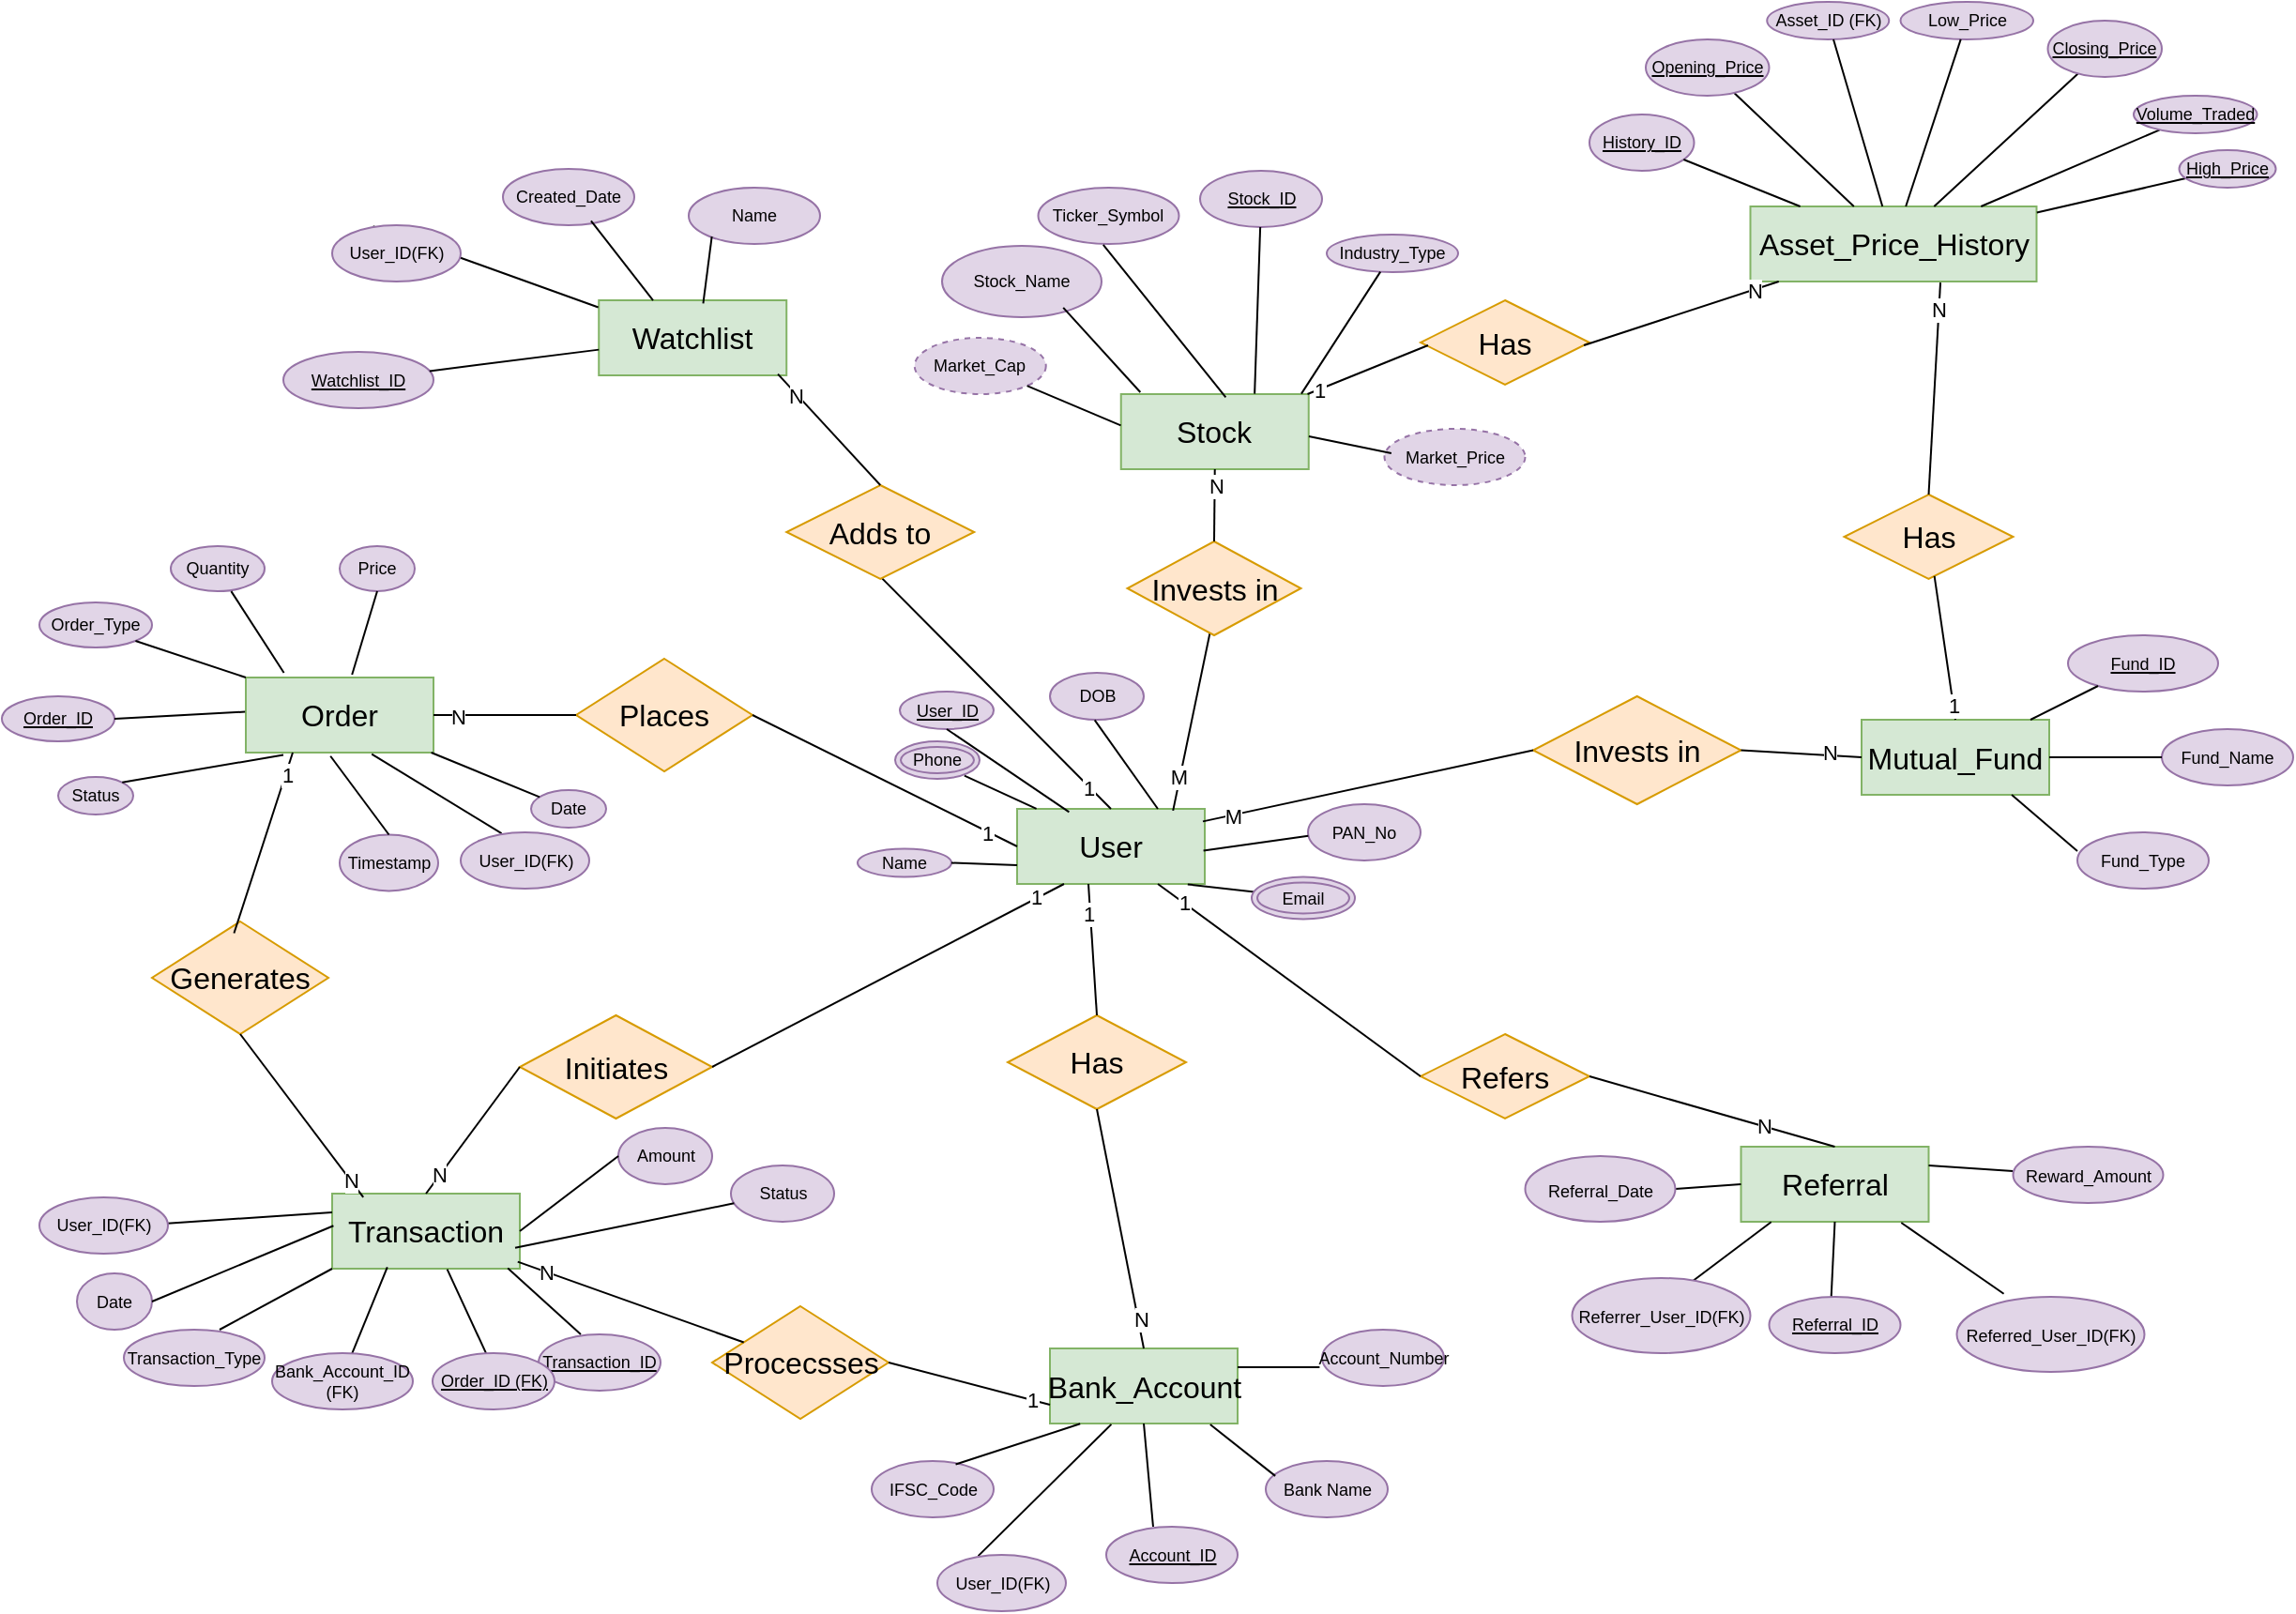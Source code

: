 <mxfile version="26.0.15">
  <diagram id="R2lEEEUBdFMjLlhIrx00" name="Page-1">
    <mxGraphModel dx="2208" dy="1693" grid="1" gridSize="10" guides="1" tooltips="1" connect="1" arrows="1" fold="1" page="1" pageScale="1" pageWidth="850" pageHeight="1100" math="0" shadow="0" extFonts="Permanent Marker^https://fonts.googleapis.com/css?family=Permanent+Marker">
      <root>
        <mxCell id="0" />
        <mxCell id="1" parent="0" />
        <mxCell id="6PVaLynB9NJsPlna2Lie-1" value="User" style="whiteSpace=wrap;html=1;align=center;fontSize=16;fillColor=#d5e8d4;strokeColor=#82b366;" parent="1" vertex="1">
          <mxGeometry x="375" y="250" width="100" height="40" as="geometry" />
        </mxCell>
        <mxCell id="6PVaLynB9NJsPlna2Lie-2" value="Order" style="whiteSpace=wrap;html=1;align=center;fontSize=16;fillColor=#d5e8d4;strokeColor=#82b366;" parent="1" vertex="1">
          <mxGeometry x="-36" y="180" width="100" height="40" as="geometry" />
        </mxCell>
        <mxCell id="6PVaLynB9NJsPlna2Lie-3" value="Transaction" style="whiteSpace=wrap;html=1;align=center;fontSize=16;fillColor=#d5e8d4;strokeColor=#82b366;" parent="1" vertex="1">
          <mxGeometry x="10" y="455" width="100" height="40" as="geometry" />
        </mxCell>
        <mxCell id="6PVaLynB9NJsPlna2Lie-4" value="Bank_Account" style="whiteSpace=wrap;html=1;align=center;fontSize=16;fillColor=#d5e8d4;strokeColor=#82b366;" parent="1" vertex="1">
          <mxGeometry x="392.5" y="537.5" width="100" height="40" as="geometry" />
        </mxCell>
        <mxCell id="6PVaLynB9NJsPlna2Lie-7" value="Initiates" style="shape=rhombus;perimeter=rhombusPerimeter;whiteSpace=wrap;html=1;align=center;fontSize=16;fillColor=#ffe6cc;strokeColor=#d79b00;" parent="1" vertex="1">
          <mxGeometry x="110" y="360" width="102.5" height="55" as="geometry" />
        </mxCell>
        <mxCell id="6PVaLynB9NJsPlna2Lie-8" value="Has" style="shape=rhombus;perimeter=rhombusPerimeter;whiteSpace=wrap;html=1;align=center;fontSize=16;fillColor=#ffe6cc;strokeColor=#d79b00;" parent="1" vertex="1">
          <mxGeometry x="370" y="360" width="95" height="50" as="geometry" />
        </mxCell>
        <mxCell id="6PVaLynB9NJsPlna2Lie-11" value="Places" style="shape=rhombus;perimeter=rhombusPerimeter;whiteSpace=wrap;html=1;align=center;fontSize=16;fillColor=#ffe6cc;strokeColor=#d79b00;" parent="1" vertex="1">
          <mxGeometry x="140" y="170" width="94" height="60" as="geometry" />
        </mxCell>
        <mxCell id="6PVaLynB9NJsPlna2Lie-12" value="" style="endArrow=none;html=1;rounded=0;exitX=0.466;exitY=0.906;exitDx=0;exitDy=0;entryX=0.5;entryY=0;entryDx=0;entryDy=0;labelPosition=center;verticalLabelPosition=top;align=center;verticalAlign=bottom;fontSize=9;exitPerimeter=0;" parent="1" source="WbRI7jJ5jGaMGW7BvlrF-54" target="6PVaLynB9NJsPlna2Lie-1" edge="1">
          <mxGeometry relative="1" as="geometry">
            <mxPoint x="366.25" y="140" as="sourcePoint" />
            <mxPoint x="480" y="240" as="targetPoint" />
          </mxGeometry>
        </mxCell>
        <mxCell id="WbRI7jJ5jGaMGW7BvlrF-70" value="1" style="edgeLabel;html=1;align=center;verticalAlign=middle;resizable=0;points=[];" parent="6PVaLynB9NJsPlna2Lie-12" vertex="1" connectable="0">
          <mxGeometry x="0.816" y="-1" relative="1" as="geometry">
            <mxPoint as="offset" />
          </mxGeometry>
        </mxCell>
        <mxCell id="6PVaLynB9NJsPlna2Lie-24" value="" style="endArrow=none;html=1;rounded=0;labelPosition=center;verticalLabelPosition=top;align=center;verticalAlign=bottom;exitX=1;exitY=0.5;exitDx=0;exitDy=0;entryX=0;entryY=0.5;entryDx=0;entryDy=0;fontSize=9;" parent="1" source="6PVaLynB9NJsPlna2Lie-11" target="6PVaLynB9NJsPlna2Lie-1" edge="1">
          <mxGeometry relative="1" as="geometry">
            <mxPoint x="330" y="250" as="sourcePoint" />
            <mxPoint x="370" y="270" as="targetPoint" />
          </mxGeometry>
        </mxCell>
        <mxCell id="WbRI7jJ5jGaMGW7BvlrF-85" value="1" style="edgeLabel;html=1;align=center;verticalAlign=middle;resizable=0;points=[];" parent="6PVaLynB9NJsPlna2Lie-24" vertex="1" connectable="0">
          <mxGeometry x="0.778" y="-1" relative="1" as="geometry">
            <mxPoint as="offset" />
          </mxGeometry>
        </mxCell>
        <mxCell id="6PVaLynB9NJsPlna2Lie-25" value="" style="endArrow=none;html=1;rounded=0;exitX=1;exitY=0.5;exitDx=0;exitDy=0;entryX=0;entryY=0.5;entryDx=0;entryDy=0;labelPosition=center;verticalLabelPosition=top;align=center;verticalAlign=bottom;fontSize=9;" parent="1" source="6PVaLynB9NJsPlna2Lie-2" target="6PVaLynB9NJsPlna2Lie-11" edge="1">
          <mxGeometry relative="1" as="geometry">
            <mxPoint x="104" y="90" as="sourcePoint" />
            <mxPoint x="104" y="170" as="targetPoint" />
          </mxGeometry>
        </mxCell>
        <mxCell id="WbRI7jJ5jGaMGW7BvlrF-84" value="N" style="edgeLabel;html=1;align=center;verticalAlign=middle;resizable=0;points=[];" parent="6PVaLynB9NJsPlna2Lie-25" vertex="1" connectable="0">
          <mxGeometry x="-0.653" y="-1" relative="1" as="geometry">
            <mxPoint as="offset" />
          </mxGeometry>
        </mxCell>
        <mxCell id="6PVaLynB9NJsPlna2Lie-26" value="" style="endArrow=none;html=1;rounded=0;entryX=1;entryY=0.5;entryDx=0;entryDy=0;labelPosition=center;verticalLabelPosition=top;align=center;verticalAlign=bottom;exitX=0.25;exitY=1;exitDx=0;exitDy=0;fontSize=16;" parent="1" source="6PVaLynB9NJsPlna2Lie-1" target="6PVaLynB9NJsPlna2Lie-7" edge="1">
          <mxGeometry relative="1" as="geometry">
            <mxPoint x="400" y="320" as="sourcePoint" />
            <mxPoint x="400" y="370" as="targetPoint" />
          </mxGeometry>
        </mxCell>
        <mxCell id="WbRI7jJ5jGaMGW7BvlrF-86" value="1" style="edgeLabel;html=1;align=center;verticalAlign=middle;resizable=0;points=[];" parent="6PVaLynB9NJsPlna2Lie-26" vertex="1" connectable="0">
          <mxGeometry x="-0.838" y="-1" relative="1" as="geometry">
            <mxPoint as="offset" />
          </mxGeometry>
        </mxCell>
        <mxCell id="6PVaLynB9NJsPlna2Lie-28" value="" style="endArrow=none;html=1;rounded=0;entryX=0.5;entryY=0;entryDx=0;entryDy=0;labelPosition=center;verticalLabelPosition=top;align=center;verticalAlign=bottom;fontSize=16;" parent="1" target="6PVaLynB9NJsPlna2Lie-8" edge="1">
          <mxGeometry relative="1" as="geometry">
            <mxPoint x="413" y="290" as="sourcePoint" />
            <mxPoint x="450" y="390" as="targetPoint" />
          </mxGeometry>
        </mxCell>
        <mxCell id="WbRI7jJ5jGaMGW7BvlrF-87" value="1" style="edgeLabel;html=1;align=center;verticalAlign=middle;resizable=0;points=[];" parent="6PVaLynB9NJsPlna2Lie-28" vertex="1" connectable="0">
          <mxGeometry x="-0.562" y="-1" relative="1" as="geometry">
            <mxPoint as="offset" />
          </mxGeometry>
        </mxCell>
        <mxCell id="6PVaLynB9NJsPlna2Lie-29" value="" style="endArrow=none;html=1;rounded=0;exitX=0.831;exitY=0.023;exitDx=0;exitDy=0;labelPosition=center;verticalLabelPosition=top;align=center;verticalAlign=bottom;fontSize=9;exitPerimeter=0;entryX=0.482;entryY=0.918;entryDx=0;entryDy=0;entryPerimeter=0;" parent="1" source="6PVaLynB9NJsPlna2Lie-1" target="WbRI7jJ5jGaMGW7BvlrF-38" edge="1">
          <mxGeometry relative="1" as="geometry">
            <mxPoint x="510" y="220" as="sourcePoint" />
            <mxPoint x="590" y="200" as="targetPoint" />
          </mxGeometry>
        </mxCell>
        <mxCell id="WbRI7jJ5jGaMGW7BvlrF-90" value="M" style="edgeLabel;html=1;align=center;verticalAlign=middle;resizable=0;points=[];" parent="6PVaLynB9NJsPlna2Lie-29" vertex="1" connectable="0">
          <mxGeometry x="-0.642" y="1" relative="1" as="geometry">
            <mxPoint as="offset" />
          </mxGeometry>
        </mxCell>
        <mxCell id="6PVaLynB9NJsPlna2Lie-30" value="" style="endArrow=none;html=1;rounded=0;exitX=0;exitY=0.5;exitDx=0;exitDy=0;entryX=0.5;entryY=0;entryDx=0;entryDy=0;labelPosition=center;verticalLabelPosition=top;align=center;verticalAlign=bottom;fontSize=9;" parent="1" source="6PVaLynB9NJsPlna2Lie-7" target="6PVaLynB9NJsPlna2Lie-3" edge="1">
          <mxGeometry relative="1" as="geometry">
            <mxPoint x="99.49" y="402" as="sourcePoint" />
            <mxPoint x="99.49" y="482" as="targetPoint" />
          </mxGeometry>
        </mxCell>
        <mxCell id="WbRI7jJ5jGaMGW7BvlrF-82" value="N" style="edgeLabel;html=1;align=center;verticalAlign=middle;resizable=0;points=[];" parent="6PVaLynB9NJsPlna2Lie-30" vertex="1" connectable="0">
          <mxGeometry x="0.7" y="-1" relative="1" as="geometry">
            <mxPoint as="offset" />
          </mxGeometry>
        </mxCell>
        <mxCell id="6PVaLynB9NJsPlna2Lie-31" value="" style="endArrow=none;html=1;rounded=0;exitX=0.5;exitY=1;exitDx=0;exitDy=0;entryX=0.5;entryY=0;entryDx=0;entryDy=0;labelPosition=center;verticalLabelPosition=top;align=center;verticalAlign=bottom;fontSize=9;" parent="1" source="6PVaLynB9NJsPlna2Lie-8" target="6PVaLynB9NJsPlna2Lie-4" edge="1">
          <mxGeometry relative="1" as="geometry">
            <mxPoint x="355" y="400" as="sourcePoint" />
            <mxPoint x="355" y="480" as="targetPoint" />
          </mxGeometry>
        </mxCell>
        <mxCell id="WbRI7jJ5jGaMGW7BvlrF-97" value="N" style="edgeLabel;html=1;align=center;verticalAlign=middle;resizable=0;points=[];" parent="6PVaLynB9NJsPlna2Lie-31" vertex="1" connectable="0">
          <mxGeometry x="0.751" y="1" relative="1" as="geometry">
            <mxPoint as="offset" />
          </mxGeometry>
        </mxCell>
        <mxCell id="6PVaLynB9NJsPlna2Lie-45" value="User_ID" style="ellipse;whiteSpace=wrap;html=1;align=center;fontStyle=4;fontSize=9;fillColor=#e1d5e7;strokeColor=#9673a6;" parent="1" vertex="1">
          <mxGeometry x="312.5" y="187.5" width="50" height="20" as="geometry" />
        </mxCell>
        <mxCell id="6PVaLynB9NJsPlna2Lie-46" value="DOB" style="ellipse;whiteSpace=wrap;html=1;align=center;fontSize=9;fillColor=#e1d5e7;strokeColor=#9673a6;" parent="1" vertex="1">
          <mxGeometry x="392.5" y="177.5" width="50" height="25" as="geometry" />
        </mxCell>
        <mxCell id="6PVaLynB9NJsPlna2Lie-47" value="Name" style="ellipse;whiteSpace=wrap;html=1;align=center;fontSize=9;fillColor=#e1d5e7;strokeColor=#9673a6;" parent="1" vertex="1">
          <mxGeometry x="290" y="271.25" width="50" height="15" as="geometry" />
        </mxCell>
        <mxCell id="6PVaLynB9NJsPlna2Lie-49" value="PAN_No" style="ellipse;whiteSpace=wrap;html=1;align=center;fontSize=9;fillColor=#e1d5e7;strokeColor=#9673a6;" parent="1" vertex="1">
          <mxGeometry x="530" y="247.5" width="60" height="30" as="geometry" />
        </mxCell>
        <mxCell id="6PVaLynB9NJsPlna2Lie-50" value="Phone" style="ellipse;shape=doubleEllipse;margin=3;whiteSpace=wrap;html=1;align=center;fontSize=9;fillColor=#e1d5e7;strokeColor=#9673a6;" parent="1" vertex="1">
          <mxGeometry x="310" y="214" width="45" height="20" as="geometry" />
        </mxCell>
        <mxCell id="6PVaLynB9NJsPlna2Lie-57" value="Order_ID" style="ellipse;whiteSpace=wrap;html=1;align=center;fontStyle=4;fontSize=9;fillColor=#e1d5e7;strokeColor=#9673a6;" parent="1" vertex="1">
          <mxGeometry x="-166" y="190" width="60" height="24" as="geometry" />
        </mxCell>
        <mxCell id="6PVaLynB9NJsPlna2Lie-58" value="Price" style="ellipse;whiteSpace=wrap;html=1;align=center;fontSize=9;fillColor=#e1d5e7;strokeColor=#9673a6;" parent="1" vertex="1">
          <mxGeometry x="14" y="110" width="40" height="24" as="geometry" />
        </mxCell>
        <mxCell id="6PVaLynB9NJsPlna2Lie-59" value="Timestamp" style="ellipse;whiteSpace=wrap;html=1;align=center;fontSize=9;fillColor=#e1d5e7;strokeColor=#9673a6;" parent="1" vertex="1">
          <mxGeometry x="14" y="263.75" width="52.5" height="30" as="geometry" />
        </mxCell>
        <mxCell id="6PVaLynB9NJsPlna2Lie-60" value="Quantity" style="ellipse;whiteSpace=wrap;html=1;align=center;fontSize=9;fillColor=#e1d5e7;strokeColor=#9673a6;" parent="1" vertex="1">
          <mxGeometry x="-76" y="110" width="50" height="24" as="geometry" />
        </mxCell>
        <mxCell id="6PVaLynB9NJsPlna2Lie-61" value="Order_Type" style="ellipse;whiteSpace=wrap;html=1;align=center;fontSize=9;fillColor=#e1d5e7;strokeColor=#9673a6;" parent="1" vertex="1">
          <mxGeometry x="-146" y="140" width="60" height="24" as="geometry" />
        </mxCell>
        <mxCell id="6PVaLynB9NJsPlna2Lie-62" value="Status" style="ellipse;whiteSpace=wrap;html=1;align=center;fontSize=9;fillColor=#e1d5e7;strokeColor=#9673a6;" parent="1" vertex="1">
          <mxGeometry x="-136" y="233" width="40" height="20" as="geometry" />
        </mxCell>
        <mxCell id="6PVaLynB9NJsPlna2Lie-63" value="Transaction_ID" style="ellipse;whiteSpace=wrap;html=1;align=center;fontStyle=4;fontSize=9;fillColor=#e1d5e7;strokeColor=#9673a6;" parent="1" vertex="1">
          <mxGeometry x="120" y="530" width="65" height="30" as="geometry" />
        </mxCell>
        <mxCell id="6PVaLynB9NJsPlna2Lie-64" value="Transaction_Type" style="ellipse;whiteSpace=wrap;html=1;align=center;fontSize=9;fillColor=#e1d5e7;strokeColor=#9673a6;" parent="1" vertex="1">
          <mxGeometry x="-101" y="527.5" width="75" height="30" as="geometry" />
        </mxCell>
        <mxCell id="6PVaLynB9NJsPlna2Lie-65" value="Status" style="ellipse;whiteSpace=wrap;html=1;align=center;fontSize=9;fillColor=#e1d5e7;strokeColor=#9673a6;" parent="1" vertex="1">
          <mxGeometry x="222.5" y="440" width="55" height="30" as="geometry" />
        </mxCell>
        <mxCell id="6PVaLynB9NJsPlna2Lie-66" value="Date" style="ellipse;whiteSpace=wrap;html=1;align=center;fontSize=9;fillColor=#e1d5e7;strokeColor=#9673a6;" parent="1" vertex="1">
          <mxGeometry x="-126" y="497.5" width="40" height="30" as="geometry" />
        </mxCell>
        <mxCell id="6PVaLynB9NJsPlna2Lie-67" value="Amount" style="ellipse;whiteSpace=wrap;html=1;align=center;fontSize=9;fillColor=#e1d5e7;strokeColor=#9673a6;" parent="1" vertex="1">
          <mxGeometry x="162.5" y="420" width="50" height="30" as="geometry" />
        </mxCell>
        <mxCell id="6PVaLynB9NJsPlna2Lie-73" value="Account_ID" style="ellipse;whiteSpace=wrap;html=1;align=center;fontStyle=4;fontSize=9;fillColor=#e1d5e7;strokeColor=#9673a6;" parent="1" vertex="1">
          <mxGeometry x="422.5" y="632.5" width="70" height="30" as="geometry" />
        </mxCell>
        <mxCell id="6PVaLynB9NJsPlna2Lie-74" value="Account_Number" style="ellipse;whiteSpace=wrap;html=1;align=center;fontSize=9;fillColor=#e1d5e7;strokeColor=#9673a6;" parent="1" vertex="1">
          <mxGeometry x="537.5" y="527.5" width="65" height="30" as="geometry" />
        </mxCell>
        <mxCell id="6PVaLynB9NJsPlna2Lie-75" value="Bank Name" style="ellipse;whiteSpace=wrap;html=1;align=center;fontSize=9;fillColor=#e1d5e7;strokeColor=#9673a6;" parent="1" vertex="1">
          <mxGeometry x="507.5" y="597.5" width="65" height="30" as="geometry" />
        </mxCell>
        <mxCell id="6PVaLynB9NJsPlna2Lie-76" value="IFSC_Code" style="ellipse;whiteSpace=wrap;html=1;align=center;fontSize=9;fillColor=#e1d5e7;strokeColor=#9673a6;" parent="1" vertex="1">
          <mxGeometry x="297.5" y="597.5" width="65" height="30" as="geometry" />
        </mxCell>
        <mxCell id="6PVaLynB9NJsPlna2Lie-95" value="" style="endArrow=none;html=1;rounded=0;exitX=0.821;exitY=0.916;exitDx=0;exitDy=0;exitPerimeter=0;entryX=0.103;entryY=-0.002;entryDx=0;entryDy=0;entryPerimeter=0;" parent="1" source="6PVaLynB9NJsPlna2Lie-50" target="6PVaLynB9NJsPlna2Lie-1" edge="1">
          <mxGeometry relative="1" as="geometry">
            <mxPoint x="340" y="280" as="sourcePoint" />
            <mxPoint x="500" y="280" as="targetPoint" />
          </mxGeometry>
        </mxCell>
        <mxCell id="6PVaLynB9NJsPlna2Lie-96" value="" style="endArrow=none;html=1;rounded=0;exitX=0.5;exitY=1;exitDx=0;exitDy=0;entryX=0.277;entryY=0.042;entryDx=0;entryDy=0;entryPerimeter=0;" parent="1" source="6PVaLynB9NJsPlna2Lie-45" target="6PVaLynB9NJsPlna2Lie-1" edge="1">
          <mxGeometry relative="1" as="geometry">
            <mxPoint x="362" y="243" as="sourcePoint" />
            <mxPoint x="395" y="260" as="targetPoint" />
          </mxGeometry>
        </mxCell>
        <mxCell id="6PVaLynB9NJsPlna2Lie-97" value="" style="endArrow=none;html=1;rounded=0;exitX=0.75;exitY=0;exitDx=0;exitDy=0;entryX=0.477;entryY=1.007;entryDx=0;entryDy=0;entryPerimeter=0;" parent="1" source="6PVaLynB9NJsPlna2Lie-1" target="6PVaLynB9NJsPlna2Lie-46" edge="1">
          <mxGeometry relative="1" as="geometry">
            <mxPoint x="372" y="253" as="sourcePoint" />
            <mxPoint x="405" y="270" as="targetPoint" />
          </mxGeometry>
        </mxCell>
        <mxCell id="6PVaLynB9NJsPlna2Lie-98" value="" style="endArrow=none;html=1;rounded=0;exitX=0.993;exitY=0.556;exitDx=0;exitDy=0;entryX=0.003;entryY=0.563;entryDx=0;entryDy=0;entryPerimeter=0;exitPerimeter=0;" parent="1" source="6PVaLynB9NJsPlna2Lie-1" target="6PVaLynB9NJsPlna2Lie-49" edge="1">
          <mxGeometry relative="1" as="geometry">
            <mxPoint x="382" y="263" as="sourcePoint" />
            <mxPoint x="415" y="280" as="targetPoint" />
          </mxGeometry>
        </mxCell>
        <mxCell id="6PVaLynB9NJsPlna2Lie-99" value="" style="endArrow=none;html=1;rounded=0;exitX=0.909;exitY=1.005;exitDx=0;exitDy=0;exitPerimeter=0;entryX=0.047;entryY=0.363;entryDx=0;entryDy=0;entryPerimeter=0;" parent="1" source="6PVaLynB9NJsPlna2Lie-1" target="YdRKFDMVJZg2aq0_IxNi-30" edge="1">
          <mxGeometry relative="1" as="geometry">
            <mxPoint x="392" y="273" as="sourcePoint" />
            <mxPoint x="521.95" y="297.92" as="targetPoint" />
          </mxGeometry>
        </mxCell>
        <mxCell id="6PVaLynB9NJsPlna2Lie-100" value="" style="endArrow=none;html=1;rounded=0;exitX=1;exitY=0.5;exitDx=0;exitDy=0;entryX=0;entryY=0.75;entryDx=0;entryDy=0;" parent="1" source="6PVaLynB9NJsPlna2Lie-47" target="6PVaLynB9NJsPlna2Lie-1" edge="1">
          <mxGeometry relative="1" as="geometry">
            <mxPoint x="402" y="283" as="sourcePoint" />
            <mxPoint x="380" y="290" as="targetPoint" />
          </mxGeometry>
        </mxCell>
        <mxCell id="6PVaLynB9NJsPlna2Lie-101" value="" style="endArrow=none;html=1;rounded=0;exitX=1;exitY=0.5;exitDx=0;exitDy=0;entryX=-0.004;entryY=0.457;entryDx=0;entryDy=0;entryPerimeter=0;fillColor=#e1d5e7;strokeColor=#000000;" parent="1" source="6PVaLynB9NJsPlna2Lie-57" target="6PVaLynB9NJsPlna2Lie-2" edge="1">
          <mxGeometry relative="1" as="geometry">
            <mxPoint x="-206" y="180" as="sourcePoint" />
            <mxPoint x="-46" y="180" as="targetPoint" />
          </mxGeometry>
        </mxCell>
        <mxCell id="6PVaLynB9NJsPlna2Lie-102" value="" style="endArrow=none;html=1;rounded=0;exitX=0.644;exitY=1.002;exitDx=0;exitDy=0;entryX=0.203;entryY=-0.063;entryDx=0;entryDy=0;entryPerimeter=0;exitPerimeter=0;fillColor=#e1d5e7;strokeColor=#000000;" parent="1" source="6PVaLynB9NJsPlna2Lie-60" target="6PVaLynB9NJsPlna2Lie-2" edge="1">
          <mxGeometry relative="1" as="geometry">
            <mxPoint x="-46" y="164" as="sourcePoint" />
            <mxPoint x="24" y="163" as="targetPoint" />
          </mxGeometry>
        </mxCell>
        <mxCell id="6PVaLynB9NJsPlna2Lie-103" value="" style="endArrow=none;html=1;rounded=0;exitX=0.5;exitY=1;exitDx=0;exitDy=0;entryX=0.566;entryY=-0.038;entryDx=0;entryDy=0;entryPerimeter=0;fillColor=#e1d5e7;strokeColor=#000000;" parent="1" source="6PVaLynB9NJsPlna2Lie-58" target="6PVaLynB9NJsPlna2Lie-2" edge="1">
          <mxGeometry relative="1" as="geometry">
            <mxPoint x="19" y="155.5" as="sourcePoint" />
            <mxPoint x="89" y="154.5" as="targetPoint" />
          </mxGeometry>
        </mxCell>
        <mxCell id="6PVaLynB9NJsPlna2Lie-104" value="" style="endArrow=none;html=1;rounded=0;exitX=1;exitY=1;exitDx=0;exitDy=0;entryX=0;entryY=0;entryDx=0;entryDy=0;fillColor=#e1d5e7;strokeColor=#000000;" parent="1" source="6PVaLynB9NJsPlna2Lie-61" target="6PVaLynB9NJsPlna2Lie-2" edge="1">
          <mxGeometry relative="1" as="geometry">
            <mxPoint x="-76" y="229" as="sourcePoint" />
            <mxPoint x="-6" y="228" as="targetPoint" />
          </mxGeometry>
        </mxCell>
        <mxCell id="6PVaLynB9NJsPlna2Lie-105" value="" style="endArrow=none;html=1;rounded=0;exitX=1;exitY=0;exitDx=0;exitDy=0;entryX=0.2;entryY=1.031;entryDx=0;entryDy=0;entryPerimeter=0;fillColor=#e1d5e7;strokeColor=#000000;" parent="1" source="6PVaLynB9NJsPlna2Lie-62" target="6PVaLynB9NJsPlna2Lie-2" edge="1">
          <mxGeometry relative="1" as="geometry">
            <mxPoint x="-66" y="239" as="sourcePoint" />
            <mxPoint x="4" y="238" as="targetPoint" />
          </mxGeometry>
        </mxCell>
        <mxCell id="6PVaLynB9NJsPlna2Lie-106" value="" style="endArrow=none;html=1;rounded=0;exitX=0.5;exitY=0;exitDx=0;exitDy=0;entryX=0.451;entryY=1.047;entryDx=0;entryDy=0;entryPerimeter=0;fillColor=#e1d5e7;strokeColor=#000000;" parent="1" source="6PVaLynB9NJsPlna2Lie-59" target="6PVaLynB9NJsPlna2Lie-2" edge="1">
          <mxGeometry relative="1" as="geometry">
            <mxPoint x="-56" y="249" as="sourcePoint" />
            <mxPoint x="14" y="250" as="targetPoint" />
          </mxGeometry>
        </mxCell>
        <mxCell id="6PVaLynB9NJsPlna2Lie-107" value="" style="endArrow=none;html=1;rounded=0;exitX=0.689;exitY=0.059;exitDx=0;exitDy=0;exitPerimeter=0;entryX=0.161;entryY=1.004;entryDx=0;entryDy=0;entryPerimeter=0;fillColor=#e1d5e7;strokeColor=#000000;" parent="1" source="6PVaLynB9NJsPlna2Lie-76" target="6PVaLynB9NJsPlna2Lie-4" edge="1">
          <mxGeometry relative="1" as="geometry">
            <mxPoint x="322.5" y="577.5" as="sourcePoint" />
            <mxPoint x="482.5" y="577.5" as="targetPoint" />
          </mxGeometry>
        </mxCell>
        <mxCell id="6PVaLynB9NJsPlna2Lie-109" value="" style="endArrow=none;html=1;rounded=0;exitX=0.357;exitY=0;exitDx=0;exitDy=0;exitPerimeter=0;entryX=0.5;entryY=1;entryDx=0;entryDy=0;fillColor=#e1d5e7;strokeColor=#000000;" parent="1" source="6PVaLynB9NJsPlna2Lie-73" target="6PVaLynB9NJsPlna2Lie-4" edge="1">
          <mxGeometry relative="1" as="geometry">
            <mxPoint x="384.5" y="629.5" as="sourcePoint" />
            <mxPoint x="428.5" y="597.5" as="targetPoint" />
          </mxGeometry>
        </mxCell>
        <mxCell id="6PVaLynB9NJsPlna2Lie-110" value="" style="endArrow=none;html=1;rounded=0;exitX=0.854;exitY=1.013;exitDx=0;exitDy=0;exitPerimeter=0;entryX=0.078;entryY=0.265;entryDx=0;entryDy=0;entryPerimeter=0;fillColor=#e1d5e7;strokeColor=#000000;" parent="1" source="6PVaLynB9NJsPlna2Lie-4" target="6PVaLynB9NJsPlna2Lie-75" edge="1">
          <mxGeometry relative="1" as="geometry">
            <mxPoint x="463.5" y="639.5" as="sourcePoint" />
            <mxPoint x="507.5" y="607.5" as="targetPoint" />
          </mxGeometry>
        </mxCell>
        <mxCell id="6PVaLynB9NJsPlna2Lie-111" value="" style="endArrow=none;html=1;rounded=0;exitX=1;exitY=0.25;exitDx=0;exitDy=0;entryX=-0.02;entryY=0.668;entryDx=0;entryDy=0;entryPerimeter=0;fillColor=#e1d5e7;strokeColor=#000000;" parent="1" source="6PVaLynB9NJsPlna2Lie-4" target="6PVaLynB9NJsPlna2Lie-74" edge="1">
          <mxGeometry relative="1" as="geometry">
            <mxPoint x="404.5" y="649.5" as="sourcePoint" />
            <mxPoint x="448.5" y="617.5" as="targetPoint" />
          </mxGeometry>
        </mxCell>
        <mxCell id="6PVaLynB9NJsPlna2Lie-112" value="" style="endArrow=none;html=1;rounded=0;exitX=1;exitY=0.5;exitDx=0;exitDy=0;entryX=0.007;entryY=0.428;entryDx=0;entryDy=0;entryPerimeter=0;fillColor=#e1d5e7;strokeColor=#000000;" parent="1" source="6PVaLynB9NJsPlna2Lie-66" target="6PVaLynB9NJsPlna2Lie-3" edge="1">
          <mxGeometry relative="1" as="geometry">
            <mxPoint x="20" y="505" as="sourcePoint" />
            <mxPoint x="180" y="505" as="targetPoint" />
          </mxGeometry>
        </mxCell>
        <mxCell id="6PVaLynB9NJsPlna2Lie-113" value="" style="endArrow=none;html=1;rounded=0;exitX=0.68;exitY=0;exitDx=0;exitDy=0;entryX=0;entryY=1;entryDx=0;entryDy=0;exitPerimeter=0;fillColor=#e1d5e7;strokeColor=#000000;" parent="1" source="6PVaLynB9NJsPlna2Lie-64" target="6PVaLynB9NJsPlna2Lie-3" edge="1">
          <mxGeometry relative="1" as="geometry">
            <mxPoint x="-20" y="490" as="sourcePoint" />
            <mxPoint x="21" y="482" as="targetPoint" />
          </mxGeometry>
        </mxCell>
        <mxCell id="6PVaLynB9NJsPlna2Lie-114" value="" style="endArrow=none;html=1;rounded=0;exitX=0.936;exitY=0.994;exitDx=0;exitDy=0;entryX=0.346;entryY=0;entryDx=0;entryDy=0;entryPerimeter=0;exitPerimeter=0;fillColor=#e1d5e7;strokeColor=#000000;" parent="1" source="6PVaLynB9NJsPlna2Lie-3" target="6PVaLynB9NJsPlna2Lie-63" edge="1">
          <mxGeometry relative="1" as="geometry">
            <mxPoint x="-10" y="500" as="sourcePoint" />
            <mxPoint x="31" y="492" as="targetPoint" />
          </mxGeometry>
        </mxCell>
        <mxCell id="6PVaLynB9NJsPlna2Lie-115" value="" style="endArrow=none;html=1;rounded=0;exitX=0.975;exitY=0.721;exitDx=0;exitDy=0;fillColor=#e1d5e7;strokeColor=#000000;exitPerimeter=0;" parent="1" source="6PVaLynB9NJsPlna2Lie-3" target="6PVaLynB9NJsPlna2Lie-65" edge="1">
          <mxGeometry relative="1" as="geometry">
            <mxPoint y="510" as="sourcePoint" />
            <mxPoint x="41" y="502" as="targetPoint" />
          </mxGeometry>
        </mxCell>
        <mxCell id="6PVaLynB9NJsPlna2Lie-116" value="" style="endArrow=none;html=1;rounded=0;exitX=1;exitY=0.5;exitDx=0;exitDy=0;entryX=0;entryY=0.5;entryDx=0;entryDy=0;fillColor=#e1d5e7;strokeColor=#000000;" parent="1" source="6PVaLynB9NJsPlna2Lie-3" target="6PVaLynB9NJsPlna2Lie-67" edge="1">
          <mxGeometry relative="1" as="geometry">
            <mxPoint x="10" y="520" as="sourcePoint" />
            <mxPoint x="140.0" y="475" as="targetPoint" />
          </mxGeometry>
        </mxCell>
        <mxCell id="6PVaLynB9NJsPlna2Lie-138" value="Mutual_Fund" style="whiteSpace=wrap;html=1;align=center;fontSize=16;fillColor=#d5e8d4;strokeColor=#82b366;" parent="1" vertex="1">
          <mxGeometry x="825" y="202.5" width="100" height="40" as="geometry" />
        </mxCell>
        <mxCell id="6PVaLynB9NJsPlna2Lie-139" value="Invests in" style="shape=rhombus;perimeter=rhombusPerimeter;whiteSpace=wrap;html=1;align=center;fontSize=16;fillColor=#ffe6cc;strokeColor=#d79b00;" parent="1" vertex="1">
          <mxGeometry x="650" y="190" width="110.75" height="57.5" as="geometry" />
        </mxCell>
        <mxCell id="6PVaLynB9NJsPlna2Lie-140" value="" style="endArrow=none;html=1;rounded=0;entryX=0;entryY=0.5;entryDx=0;entryDy=0;labelPosition=center;verticalLabelPosition=top;align=center;verticalAlign=bottom;exitX=1;exitY=0.5;exitDx=0;exitDy=0;fontSize=9;" parent="1" source="6PVaLynB9NJsPlna2Lie-139" target="6PVaLynB9NJsPlna2Lie-138" edge="1">
          <mxGeometry relative="1" as="geometry">
            <mxPoint x="785" y="242.5" as="sourcePoint" />
            <mxPoint x="785" y="322.5" as="targetPoint" />
          </mxGeometry>
        </mxCell>
        <mxCell id="WbRI7jJ5jGaMGW7BvlrF-95" value="N" style="edgeLabel;html=1;align=center;verticalAlign=middle;resizable=0;points=[];" parent="6PVaLynB9NJsPlna2Lie-140" vertex="1" connectable="0">
          <mxGeometry x="0.457" y="2" relative="1" as="geometry">
            <mxPoint as="offset" />
          </mxGeometry>
        </mxCell>
        <mxCell id="6PVaLynB9NJsPlna2Lie-142" value="Fund_Type" style="ellipse;whiteSpace=wrap;html=1;align=center;fontSize=9;fillColor=#e1d5e7;strokeColor=#9673a6;" parent="1" vertex="1">
          <mxGeometry x="940" y="262.5" width="70" height="30" as="geometry" />
        </mxCell>
        <mxCell id="6PVaLynB9NJsPlna2Lie-143" value="Fund_Name" style="ellipse;whiteSpace=wrap;html=1;align=center;fontSize=9;fillColor=#e1d5e7;strokeColor=#9673a6;" parent="1" vertex="1">
          <mxGeometry x="985" y="207.5" width="70" height="30" as="geometry" />
        </mxCell>
        <mxCell id="6PVaLynB9NJsPlna2Lie-144" value="Fund_ID" style="ellipse;whiteSpace=wrap;html=1;align=center;fontStyle=4;fontSize=9;fillColor=#e1d5e7;strokeColor=#9673a6;" parent="1" vertex="1">
          <mxGeometry x="935" y="157.5" width="80" height="30" as="geometry" />
        </mxCell>
        <mxCell id="6PVaLynB9NJsPlna2Lie-145" value="" style="line;strokeWidth=1;rotatable=0;dashed=0;labelPosition=right;align=left;verticalAlign=middle;spacingTop=0;spacingLeft=6;points=[];portConstraint=eastwest;fillColor=#e1d5e7;strokeColor=#000000;" parent="1" vertex="1">
          <mxGeometry x="925" y="217.5" width="60" height="10" as="geometry" />
        </mxCell>
        <mxCell id="6PVaLynB9NJsPlna2Lie-146" value="" style="endArrow=none;html=1;rounded=0;fillColor=#e1d5e7;strokeColor=#000000;" parent="1" source="6PVaLynB9NJsPlna2Lie-138" target="6PVaLynB9NJsPlna2Lie-144" edge="1">
          <mxGeometry relative="1" as="geometry">
            <mxPoint x="770" y="126.5" as="sourcePoint" />
            <mxPoint x="820" y="147.5" as="targetPoint" />
          </mxGeometry>
        </mxCell>
        <mxCell id="6PVaLynB9NJsPlna2Lie-147" value="" style="endArrow=none;html=1;rounded=0;exitX=0.8;exitY=1;exitDx=0;exitDy=0;exitPerimeter=0;entryX=0;entryY=0.333;entryDx=0;entryDy=0;entryPerimeter=0;fillColor=#e1d5e7;strokeColor=#000000;" parent="1" source="6PVaLynB9NJsPlna2Lie-138" target="6PVaLynB9NJsPlna2Lie-142" edge="1">
          <mxGeometry relative="1" as="geometry">
            <mxPoint x="925" y="212.5" as="sourcePoint" />
            <mxPoint x="961" y="194.5" as="targetPoint" />
          </mxGeometry>
        </mxCell>
        <mxCell id="6PVaLynB9NJsPlna2Lie-148" value="Referral" style="whiteSpace=wrap;html=1;align=center;fontSize=16;fillColor=#d5e8d4;strokeColor=#82b366;" parent="1" vertex="1">
          <mxGeometry x="760.75" y="430" width="100" height="40" as="geometry" />
        </mxCell>
        <mxCell id="6PVaLynB9NJsPlna2Lie-149" value="Refers" style="shape=rhombus;perimeter=rhombusPerimeter;whiteSpace=wrap;html=1;align=center;fontSize=16;fillColor=#ffe6cc;strokeColor=#d79b00;" parent="1" vertex="1">
          <mxGeometry x="590" y="370" width="90" height="45" as="geometry" />
        </mxCell>
        <mxCell id="6PVaLynB9NJsPlna2Lie-150" value="" style="endArrow=none;html=1;rounded=0;exitX=1;exitY=0.5;exitDx=0;exitDy=0;entryX=0.5;entryY=0;entryDx=0;entryDy=0;labelPosition=center;verticalLabelPosition=top;align=center;verticalAlign=bottom;fontSize=9;" parent="1" source="6PVaLynB9NJsPlna2Lie-149" target="6PVaLynB9NJsPlna2Lie-148" edge="1">
          <mxGeometry relative="1" as="geometry">
            <mxPoint x="615" y="435" as="sourcePoint" />
            <mxPoint x="615" y="515" as="targetPoint" />
          </mxGeometry>
        </mxCell>
        <mxCell id="WbRI7jJ5jGaMGW7BvlrF-96" value="N" style="edgeLabel;html=1;align=center;verticalAlign=middle;resizable=0;points=[];" parent="6PVaLynB9NJsPlna2Lie-150" vertex="1" connectable="0">
          <mxGeometry x="0.413" relative="1" as="geometry">
            <mxPoint as="offset" />
          </mxGeometry>
        </mxCell>
        <mxCell id="6PVaLynB9NJsPlna2Lie-152" value="Referral_ID" style="ellipse;whiteSpace=wrap;html=1;align=center;fontStyle=4;fontSize=9;fillColor=#e1d5e7;strokeColor=#9673a6;" parent="1" vertex="1">
          <mxGeometry x="775.75" y="510" width="70" height="30" as="geometry" />
        </mxCell>
        <mxCell id="6PVaLynB9NJsPlna2Lie-157" value="" style="endArrow=none;html=1;rounded=0;exitX=0.832;exitY=0.12;exitDx=0;exitDy=0;exitPerimeter=0;entryX=0.161;entryY=1.004;entryDx=0;entryDy=0;entryPerimeter=0;fillColor=#e1d5e7;strokeColor=#000000;" parent="1" target="6PVaLynB9NJsPlna2Lie-148" edge="1">
          <mxGeometry relative="1" as="geometry">
            <mxPoint x="732.31" y="503.6" as="sourcePoint" />
            <mxPoint x="850.75" y="470" as="targetPoint" />
          </mxGeometry>
        </mxCell>
        <mxCell id="6PVaLynB9NJsPlna2Lie-158" value="" style="endArrow=none;html=1;rounded=0;exitX=1;exitY=0.5;exitDx=0;exitDy=0;entryX=0;entryY=0.5;entryDx=0;entryDy=0;fillColor=#e1d5e7;strokeColor=#000000;" parent="1" source="6PVaLynB9NJsPlna2Lie-166" target="6PVaLynB9NJsPlna2Lie-148" edge="1">
          <mxGeometry relative="1" as="geometry">
            <mxPoint x="720.75" y="455" as="sourcePoint" />
            <mxPoint x="786.75" y="480" as="targetPoint" />
          </mxGeometry>
        </mxCell>
        <mxCell id="6PVaLynB9NJsPlna2Lie-159" value="" style="endArrow=none;html=1;rounded=0;exitX=0.473;exitY=-0.013;exitDx=0;exitDy=0;exitPerimeter=0;entryX=0.5;entryY=1;entryDx=0;entryDy=0;fillColor=#e1d5e7;strokeColor=#000000;" parent="1" source="6PVaLynB9NJsPlna2Lie-152" target="6PVaLynB9NJsPlna2Lie-148" edge="1">
          <mxGeometry relative="1" as="geometry">
            <mxPoint x="752.75" y="522" as="sourcePoint" />
            <mxPoint x="796.75" y="490" as="targetPoint" />
          </mxGeometry>
        </mxCell>
        <mxCell id="6PVaLynB9NJsPlna2Lie-160" value="" style="endArrow=none;html=1;rounded=0;exitX=0.854;exitY=1.013;exitDx=0;exitDy=0;exitPerimeter=0;entryX=0.056;entryY=0.28;entryDx=0;entryDy=0;entryPerimeter=0;fillColor=#e1d5e7;strokeColor=#000000;" parent="1" source="6PVaLynB9NJsPlna2Lie-148" edge="1">
          <mxGeometry relative="1" as="geometry">
            <mxPoint x="831.75" y="532" as="sourcePoint" />
            <mxPoint x="900.79" y="508.4" as="targetPoint" />
          </mxGeometry>
        </mxCell>
        <mxCell id="6PVaLynB9NJsPlna2Lie-161" value="" style="endArrow=none;html=1;rounded=0;exitX=1;exitY=0.25;exitDx=0;exitDy=0;entryX=-0.001;entryY=0.434;entryDx=0;entryDy=0;entryPerimeter=0;fillColor=#e1d5e7;strokeColor=#000000;" parent="1" source="6PVaLynB9NJsPlna2Lie-148" target="6PVaLynB9NJsPlna2Lie-165" edge="1">
          <mxGeometry relative="1" as="geometry">
            <mxPoint x="772.75" y="542" as="sourcePoint" />
            <mxPoint x="904.45" y="440.04" as="targetPoint" />
          </mxGeometry>
        </mxCell>
        <mxCell id="6PVaLynB9NJsPlna2Lie-165" value="&lt;font style=&quot;font-size: 9px;&quot;&gt;Reward_Amount&lt;/font&gt;" style="ellipse;whiteSpace=wrap;html=1;align=center;fillColor=#e1d5e7;strokeColor=#9673a6;" parent="1" vertex="1">
          <mxGeometry x="905.75" y="430" width="80" height="30" as="geometry" />
        </mxCell>
        <mxCell id="6PVaLynB9NJsPlna2Lie-166" value="&lt;font style=&quot;font-size: 9px;&quot;&gt;Referral_Date&lt;/font&gt;" style="ellipse;whiteSpace=wrap;html=1;align=center;fillColor=#e1d5e7;strokeColor=#9673a6;" parent="1" vertex="1">
          <mxGeometry x="645.75" y="435" width="80" height="35" as="geometry" />
        </mxCell>
        <mxCell id="6PVaLynB9NJsPlna2Lie-167" value="" style="endArrow=none;html=1;rounded=0;exitX=0.75;exitY=1;exitDx=0;exitDy=0;entryX=0;entryY=0.5;entryDx=0;entryDy=0;" parent="1" source="6PVaLynB9NJsPlna2Lie-1" target="6PVaLynB9NJsPlna2Lie-149" edge="1">
          <mxGeometry relative="1" as="geometry">
            <mxPoint x="520" y="370" as="sourcePoint" />
            <mxPoint x="680" y="370" as="targetPoint" />
          </mxGeometry>
        </mxCell>
        <mxCell id="WbRI7jJ5jGaMGW7BvlrF-89" value="1" style="edgeLabel;html=1;align=center;verticalAlign=middle;resizable=0;points=[];" parent="6PVaLynB9NJsPlna2Lie-167" vertex="1" connectable="0">
          <mxGeometry x="-0.807" relative="1" as="geometry">
            <mxPoint as="offset" />
          </mxGeometry>
        </mxCell>
        <mxCell id="6PVaLynB9NJsPlna2Lie-169" value="" style="endArrow=none;html=1;rounded=0;exitX=0.99;exitY=0.167;exitDx=0;exitDy=0;exitPerimeter=0;entryX=0;entryY=0.5;entryDx=0;entryDy=0;" parent="1" source="6PVaLynB9NJsPlna2Lie-1" target="6PVaLynB9NJsPlna2Lie-139" edge="1">
          <mxGeometry relative="1" as="geometry">
            <mxPoint x="520" y="240" as="sourcePoint" />
            <mxPoint x="680" y="240" as="targetPoint" />
          </mxGeometry>
        </mxCell>
        <mxCell id="WbRI7jJ5jGaMGW7BvlrF-91" value="M" style="edgeLabel;html=1;align=center;verticalAlign=middle;resizable=0;points=[];" parent="6PVaLynB9NJsPlna2Lie-169" vertex="1" connectable="0">
          <mxGeometry x="-0.82" relative="1" as="geometry">
            <mxPoint as="offset" />
          </mxGeometry>
        </mxCell>
        <mxCell id="YdRKFDMVJZg2aq0_IxNi-2" value="&lt;table&gt;&lt;tbody&gt;&lt;tr&gt;&lt;td&gt;&lt;font style=&quot;font-size: 9px;&quot;&gt;Referred_User_ID(FK)&lt;/font&gt;&lt;/td&gt;&lt;/tr&gt;&lt;/tbody&gt;&lt;/table&gt;&lt;table&gt;&lt;tbody&gt;&lt;tr&gt;&lt;/tr&gt;&lt;/tbody&gt;&lt;/table&gt;" style="ellipse;whiteSpace=wrap;html=1;align=center;fillColor=#e1d5e7;strokeColor=#9673a6;" parent="1" vertex="1">
          <mxGeometry x="875.75" y="510" width="100" height="40" as="geometry" />
        </mxCell>
        <mxCell id="YdRKFDMVJZg2aq0_IxNi-3" value="&lt;span style=&quot;font-size: 9px;&quot;&gt;Referrer_User_ID(FK)&lt;/span&gt;" style="ellipse;whiteSpace=wrap;html=1;align=center;fillColor=#e1d5e7;strokeColor=#9673a6;" parent="1" vertex="1">
          <mxGeometry x="670.75" y="500" width="95" height="40" as="geometry" />
        </mxCell>
        <mxCell id="YdRKFDMVJZg2aq0_IxNi-4" value="" style="endArrow=none;html=1;rounded=0;entryX=0.318;entryY=0.019;entryDx=0;entryDy=0;entryPerimeter=0;exitX=0.671;exitY=1.02;exitDx=0;exitDy=0;exitPerimeter=0;fillColor=#e1d5e7;strokeColor=#000000;" parent="1" source="6PVaLynB9NJsPlna2Lie-2" target="YdRKFDMVJZg2aq0_IxNi-5" edge="1">
          <mxGeometry relative="1" as="geometry">
            <mxPoint x="50" y="240" as="sourcePoint" />
            <mxPoint x="80" y="270" as="targetPoint" />
          </mxGeometry>
        </mxCell>
        <mxCell id="YdRKFDMVJZg2aq0_IxNi-5" value="User_ID(FK)" style="ellipse;whiteSpace=wrap;html=1;align=center;fontSize=9;fillColor=#e1d5e7;strokeColor=#9673a6;" parent="1" vertex="1">
          <mxGeometry x="78.5" y="262.5" width="68.5" height="30" as="geometry" />
        </mxCell>
        <mxCell id="YdRKFDMVJZg2aq0_IxNi-16" value="" style="endArrow=none;html=1;rounded=0;entryX=0.318;entryY=0.019;entryDx=0;entryDy=0;entryPerimeter=0;exitX=0.327;exitY=1.011;exitDx=0;exitDy=0;exitPerimeter=0;fillColor=#e1d5e7;strokeColor=#000000;" parent="1" source="6PVaLynB9NJsPlna2Lie-4" target="YdRKFDMVJZg2aq0_IxNi-17" edge="1">
          <mxGeometry relative="1" as="geometry">
            <mxPoint x="107.5" y="277.5" as="sourcePoint" />
            <mxPoint x="137.5" y="337.5" as="targetPoint" />
          </mxGeometry>
        </mxCell>
        <mxCell id="YdRKFDMVJZg2aq0_IxNi-17" value="User_ID(FK)" style="ellipse;whiteSpace=wrap;html=1;align=center;fontSize=9;fillColor=#e1d5e7;strokeColor=#9673a6;" parent="1" vertex="1">
          <mxGeometry x="332.5" y="647.5" width="68.5" height="30" as="geometry" />
        </mxCell>
        <mxCell id="YdRKFDMVJZg2aq0_IxNi-18" value="" style="endArrow=none;html=1;rounded=0;entryX=0.968;entryY=0.467;entryDx=0;entryDy=0;entryPerimeter=0;exitX=0;exitY=0.25;exitDx=0;exitDy=0;fillColor=#e1d5e7;strokeColor=#000000;" parent="1" source="6PVaLynB9NJsPlna2Lie-3" target="YdRKFDMVJZg2aq0_IxNi-19" edge="1">
          <mxGeometry relative="1" as="geometry">
            <mxPoint x="-20" y="235" as="sourcePoint" />
            <mxPoint x="70" y="255" as="targetPoint" />
          </mxGeometry>
        </mxCell>
        <mxCell id="YdRKFDMVJZg2aq0_IxNi-19" value="User_ID(FK)" style="ellipse;whiteSpace=wrap;html=1;align=center;fontSize=9;fillColor=#e1d5e7;strokeColor=#9673a6;" parent="1" vertex="1">
          <mxGeometry x="-146" y="457" width="68.5" height="30" as="geometry" />
        </mxCell>
        <mxCell id="YdRKFDMVJZg2aq0_IxNi-30" value="Email" style="ellipse;shape=doubleEllipse;margin=3;whiteSpace=wrap;html=1;align=center;fontSize=9;fillColor=#e1d5e7;strokeColor=#9673a6;" parent="1" vertex="1">
          <mxGeometry x="500" y="286.25" width="55" height="22.5" as="geometry" />
        </mxCell>
        <mxCell id="WbRI7jJ5jGaMGW7BvlrF-2" value="" style="endArrow=none;html=1;rounded=0;exitX=0.294;exitY=0.979;exitDx=0;exitDy=0;fillColor=#e1d5e7;strokeColor=#000000;exitPerimeter=0;entryX=0.556;entryY=0.081;entryDx=0;entryDy=0;entryPerimeter=0;" parent="1" source="6PVaLynB9NJsPlna2Lie-3" target="WbRI7jJ5jGaMGW7BvlrF-3" edge="1">
          <mxGeometry relative="1" as="geometry">
            <mxPoint x="50" y="562" as="sourcePoint" />
            <mxPoint x="20" y="540" as="targetPoint" />
          </mxGeometry>
        </mxCell>
        <mxCell id="WbRI7jJ5jGaMGW7BvlrF-3" value="Bank_Account_ID (FK)" style="ellipse;whiteSpace=wrap;html=1;align=center;fontSize=9;fillColor=#e1d5e7;strokeColor=#9673a6;" parent="1" vertex="1">
          <mxGeometry x="-22" y="540" width="75" height="30" as="geometry" />
        </mxCell>
        <mxCell id="WbRI7jJ5jGaMGW7BvlrF-4" value="" style="endArrow=none;html=1;rounded=0;exitX=0.613;exitY=1.008;exitDx=0;exitDy=0;entryX=0.444;entryY=0.027;entryDx=0;entryDy=0;entryPerimeter=0;exitPerimeter=0;fillColor=#e1d5e7;strokeColor=#000000;" parent="1" source="6PVaLynB9NJsPlna2Lie-3" target="WbRI7jJ5jGaMGW7BvlrF-5" edge="1">
          <mxGeometry relative="1" as="geometry">
            <mxPoint x="72" y="515" as="sourcePoint" />
            <mxPoint x="110" y="550" as="targetPoint" />
          </mxGeometry>
        </mxCell>
        <mxCell id="WbRI7jJ5jGaMGW7BvlrF-5" value="Order_ID (FK)" style="ellipse;whiteSpace=wrap;html=1;align=center;fontStyle=4;fontSize=9;fillColor=#e1d5e7;strokeColor=#9673a6;" parent="1" vertex="1">
          <mxGeometry x="63.5" y="540" width="65" height="30" as="geometry" />
        </mxCell>
        <mxCell id="WbRI7jJ5jGaMGW7BvlrF-6" value="Asset_Price_History" style="whiteSpace=wrap;html=1;align=center;fontSize=16;fillColor=#d5e8d4;strokeColor=#82b366;" parent="1" vertex="1">
          <mxGeometry x="765.75" y="-71" width="152.5" height="40" as="geometry" />
        </mxCell>
        <mxCell id="WbRI7jJ5jGaMGW7BvlrF-37" value="Stock" style="whiteSpace=wrap;html=1;align=center;fontSize=16;fillColor=#d5e8d4;strokeColor=#82b366;" parent="1" vertex="1">
          <mxGeometry x="430.37" y="29" width="100" height="40" as="geometry" />
        </mxCell>
        <mxCell id="WbRI7jJ5jGaMGW7BvlrF-38" value="Invests in" style="shape=rhombus;perimeter=rhombusPerimeter;whiteSpace=wrap;html=1;align=center;fontSize=16;fillColor=#ffe6cc;strokeColor=#d79b00;" parent="1" vertex="1">
          <mxGeometry x="433.75" y="107.5" width="92.5" height="50" as="geometry" />
        </mxCell>
        <mxCell id="WbRI7jJ5jGaMGW7BvlrF-39" value="" style="endArrow=none;html=1;rounded=0;entryX=0.5;entryY=0;entryDx=0;entryDy=0;labelPosition=center;verticalLabelPosition=top;align=center;verticalAlign=bottom;exitX=0.5;exitY=1;exitDx=0;exitDy=0;fontSize=9;" parent="1" source="WbRI7jJ5jGaMGW7BvlrF-37" target="WbRI7jJ5jGaMGW7BvlrF-38" edge="1">
          <mxGeometry relative="1" as="geometry">
            <mxPoint x="871.5" y="107.5" as="sourcePoint" />
            <mxPoint x="845.5" y="127.5" as="targetPoint" />
          </mxGeometry>
        </mxCell>
        <mxCell id="WbRI7jJ5jGaMGW7BvlrF-94" value="N" style="edgeLabel;html=1;align=center;verticalAlign=middle;resizable=0;points=[];" parent="WbRI7jJ5jGaMGW7BvlrF-39" vertex="1" connectable="0">
          <mxGeometry x="-0.562" relative="1" as="geometry">
            <mxPoint as="offset" />
          </mxGeometry>
        </mxCell>
        <mxCell id="WbRI7jJ5jGaMGW7BvlrF-41" value="Stock_ID" style="ellipse;whiteSpace=wrap;html=1;align=center;fontStyle=4;fontSize=9;fillColor=#e1d5e7;strokeColor=#9673a6;" parent="1" vertex="1">
          <mxGeometry x="472.5" y="-90" width="65" height="30" as="geometry" />
        </mxCell>
        <mxCell id="WbRI7jJ5jGaMGW7BvlrF-42" value="Ticker_Symbol" style="ellipse;whiteSpace=wrap;html=1;align=center;fontSize=9;fillColor=#e1d5e7;strokeColor=#9673a6;" parent="1" vertex="1">
          <mxGeometry x="386.25" y="-81" width="75" height="30" as="geometry" />
        </mxCell>
        <mxCell id="WbRI7jJ5jGaMGW7BvlrF-43" value="Industry_Type" style="ellipse;whiteSpace=wrap;html=1;align=center;fontSize=9;fillColor=#e1d5e7;strokeColor=#9673a6;" parent="1" vertex="1">
          <mxGeometry x="540" y="-56" width="70" height="20" as="geometry" />
        </mxCell>
        <mxCell id="WbRI7jJ5jGaMGW7BvlrF-44" value="Stock_Name" style="ellipse;whiteSpace=wrap;html=1;align=center;fontSize=9;fillColor=#e1d5e7;strokeColor=#9673a6;" parent="1" vertex="1">
          <mxGeometry x="335" y="-50" width="85" height="38" as="geometry" />
        </mxCell>
        <mxCell id="WbRI7jJ5jGaMGW7BvlrF-45" value="Market_Price" style="ellipse;whiteSpace=wrap;html=1;align=center;dashed=1;fontSize=9;fillColor=#e1d5e7;strokeColor=#9673a6;" parent="1" vertex="1">
          <mxGeometry x="570.75" y="47.5" width="75" height="30" as="geometry" />
        </mxCell>
        <mxCell id="WbRI7jJ5jGaMGW7BvlrF-46" value="Market_Cap" style="ellipse;whiteSpace=wrap;html=1;align=center;dashed=1;fontSize=9;fillColor=#e1d5e7;strokeColor=#9673a6;" parent="1" vertex="1">
          <mxGeometry x="320.37" y="-1" width="70" height="30" as="geometry" />
        </mxCell>
        <mxCell id="WbRI7jJ5jGaMGW7BvlrF-47" value="" style="endArrow=none;html=1;rounded=0;entryX=-0.001;entryY=0.418;entryDx=0;entryDy=0;entryPerimeter=0;fillColor=#e1d5e7;strokeColor=light-dark(#000000, #9577a3);" parent="1" source="WbRI7jJ5jGaMGW7BvlrF-46" target="WbRI7jJ5jGaMGW7BvlrF-37" edge="1">
          <mxGeometry relative="1" as="geometry">
            <mxPoint x="425.37" y="-11" as="sourcePoint" />
            <mxPoint x="525.37" y="-11" as="targetPoint" />
          </mxGeometry>
        </mxCell>
        <mxCell id="WbRI7jJ5jGaMGW7BvlrF-48" value="" style="endArrow=none;html=1;rounded=0;entryX=0.103;entryY=-0.025;entryDx=0;entryDy=0;entryPerimeter=0;exitX=0.76;exitY=0.867;exitDx=0;exitDy=0;exitPerimeter=0;fillColor=#e1d5e7;strokeColor=light-dark(#000000, #9577a3);" parent="1" source="WbRI7jJ5jGaMGW7BvlrF-44" target="WbRI7jJ5jGaMGW7BvlrF-37" edge="1">
          <mxGeometry relative="1" as="geometry">
            <mxPoint x="415.37" y="-21" as="sourcePoint" />
            <mxPoint x="465.37" as="targetPoint" />
          </mxGeometry>
        </mxCell>
        <mxCell id="WbRI7jJ5jGaMGW7BvlrF-49" value="" style="endArrow=none;html=1;rounded=0;entryX=0.558;entryY=0.043;entryDx=0;entryDy=0;entryPerimeter=0;exitX=0.462;exitY=1.016;exitDx=0;exitDy=0;exitPerimeter=0;fillColor=#e1d5e7;strokeColor=light-dark(#000000, #9577a3);" parent="1" source="WbRI7jJ5jGaMGW7BvlrF-42" target="WbRI7jJ5jGaMGW7BvlrF-37" edge="1">
          <mxGeometry relative="1" as="geometry">
            <mxPoint x="400.37" y="45" as="sourcePoint" />
            <mxPoint x="450.37" y="66" as="targetPoint" />
          </mxGeometry>
        </mxCell>
        <mxCell id="WbRI7jJ5jGaMGW7BvlrF-50" value="" style="endArrow=none;html=1;rounded=0;entryX=0.712;entryY=-0.005;entryDx=0;entryDy=0;entryPerimeter=0;fillColor=#e1d5e7;strokeColor=light-dark(#000000, #9577a3);" parent="1" source="WbRI7jJ5jGaMGW7BvlrF-41" target="WbRI7jJ5jGaMGW7BvlrF-37" edge="1">
          <mxGeometry relative="1" as="geometry">
            <mxPoint x="410.37" y="55" as="sourcePoint" />
            <mxPoint x="460.37" y="76" as="targetPoint" />
          </mxGeometry>
        </mxCell>
        <mxCell id="WbRI7jJ5jGaMGW7BvlrF-51" value="" style="endArrow=none;html=1;rounded=0;exitX=0.961;exitY=-0.005;exitDx=0;exitDy=0;exitPerimeter=0;fillColor=#e1d5e7;strokeColor=light-dark(#000000, #9577a3);" parent="1" source="WbRI7jJ5jGaMGW7BvlrF-37" target="WbRI7jJ5jGaMGW7BvlrF-43" edge="1">
          <mxGeometry relative="1" as="geometry">
            <mxPoint x="525.37" y="30" as="sourcePoint" />
            <mxPoint x="470.37" y="86" as="targetPoint" />
          </mxGeometry>
        </mxCell>
        <mxCell id="WbRI7jJ5jGaMGW7BvlrF-52" value="" style="endArrow=none;html=1;rounded=0;exitX=1.001;exitY=0.562;exitDx=0;exitDy=0;exitPerimeter=0;fillColor=#e1d5e7;strokeColor=light-dark(#000000, #9577a3);entryX=0.049;entryY=0.434;entryDx=0;entryDy=0;entryPerimeter=0;" parent="1" source="WbRI7jJ5jGaMGW7BvlrF-37" target="WbRI7jJ5jGaMGW7BvlrF-45" edge="1">
          <mxGeometry relative="1" as="geometry">
            <mxPoint x="535.37" y="52" as="sourcePoint" />
            <mxPoint x="560" y="60" as="targetPoint" />
          </mxGeometry>
        </mxCell>
        <mxCell id="WbRI7jJ5jGaMGW7BvlrF-53" value="Watchlist" style="whiteSpace=wrap;html=1;align=center;fontSize=16;fillColor=#d5e8d4;strokeColor=#82b366;" parent="1" vertex="1">
          <mxGeometry x="152.12" y="-21" width="100" height="40" as="geometry" />
        </mxCell>
        <mxCell id="WbRI7jJ5jGaMGW7BvlrF-54" value="Adds to" style="shape=rhombus;perimeter=rhombusPerimeter;whiteSpace=wrap;html=1;align=center;fontSize=16;fillColor=#ffe6cc;strokeColor=#d79b00;" parent="1" vertex="1">
          <mxGeometry x="252.12" y="77.5" width="100" height="50" as="geometry" />
        </mxCell>
        <mxCell id="WbRI7jJ5jGaMGW7BvlrF-55" value="" style="endArrow=none;html=1;rounded=0;entryX=0.954;entryY=0.983;entryDx=0;entryDy=0;labelPosition=center;verticalLabelPosition=top;align=center;verticalAlign=bottom;exitX=0.5;exitY=0;exitDx=0;exitDy=0;fontSize=9;entryPerimeter=0;" parent="1" source="WbRI7jJ5jGaMGW7BvlrF-54" target="WbRI7jJ5jGaMGW7BvlrF-53" edge="1">
          <mxGeometry relative="1" as="geometry">
            <mxPoint x="402.12" y="-6" as="sourcePoint" />
            <mxPoint x="402.12" y="74" as="targetPoint" />
          </mxGeometry>
        </mxCell>
        <mxCell id="WbRI7jJ5jGaMGW7BvlrF-93" value="N" style="edgeLabel;html=1;align=center;verticalAlign=middle;resizable=0;points=[];" parent="WbRI7jJ5jGaMGW7BvlrF-55" vertex="1" connectable="0">
          <mxGeometry x="0.634" y="1" relative="1" as="geometry">
            <mxPoint as="offset" />
          </mxGeometry>
        </mxCell>
        <mxCell id="WbRI7jJ5jGaMGW7BvlrF-57" value="Created_Date" style="ellipse;whiteSpace=wrap;html=1;align=center;fontSize=9;fillColor=#e1d5e7;strokeColor=#9673a6;" parent="1" vertex="1">
          <mxGeometry x="101" y="-91" width="70" height="30" as="geometry" />
        </mxCell>
        <mxCell id="WbRI7jJ5jGaMGW7BvlrF-58" value="Name" style="ellipse;whiteSpace=wrap;html=1;align=center;fontSize=9;fillColor=#e1d5e7;strokeColor=#9673a6;" parent="1" vertex="1">
          <mxGeometry x="200" y="-81" width="70" height="30" as="geometry" />
        </mxCell>
        <mxCell id="WbRI7jJ5jGaMGW7BvlrF-59" value="Watchlist_ID" style="ellipse;whiteSpace=wrap;html=1;align=center;fontStyle=4;fontSize=9;fillColor=#e1d5e7;strokeColor=#9673a6;" parent="1" vertex="1">
          <mxGeometry x="-16" y="6.5" width="80" height="30" as="geometry" />
        </mxCell>
        <mxCell id="WbRI7jJ5jGaMGW7BvlrF-61" value="" style="endArrow=none;html=1;rounded=0;fillColor=#e1d5e7;strokeColor=#000000;" parent="1" source="WbRI7jJ5jGaMGW7BvlrF-53" target="WbRI7jJ5jGaMGW7BvlrF-59" edge="1">
          <mxGeometry relative="1" as="geometry">
            <mxPoint x="302.87" y="-152" as="sourcePoint" />
            <mxPoint x="352.87" y="-131" as="targetPoint" />
          </mxGeometry>
        </mxCell>
        <mxCell id="WbRI7jJ5jGaMGW7BvlrF-62" value="" style="endArrow=none;html=1;rounded=0;exitX=0.289;exitY=0.001;exitDx=0;exitDy=0;exitPerimeter=0;entryX=0.671;entryY=0.923;entryDx=0;entryDy=0;entryPerimeter=0;fillColor=#e1d5e7;strokeColor=#000000;" parent="1" source="WbRI7jJ5jGaMGW7BvlrF-53" target="WbRI7jJ5jGaMGW7BvlrF-57" edge="1">
          <mxGeometry relative="1" as="geometry">
            <mxPoint x="457.87" y="-66" as="sourcePoint" />
            <mxPoint x="493.87" y="-84" as="targetPoint" />
          </mxGeometry>
        </mxCell>
        <mxCell id="WbRI7jJ5jGaMGW7BvlrF-63" value="" style="endArrow=none;html=1;rounded=0;entryX=0.318;entryY=0.019;entryDx=0;entryDy=0;entryPerimeter=0;exitX=-0.003;exitY=0.094;exitDx=0;exitDy=0;exitPerimeter=0;fillColor=#e1d5e7;strokeColor=#000000;" parent="1" source="WbRI7jJ5jGaMGW7BvlrF-53" target="WbRI7jJ5jGaMGW7BvlrF-64" edge="1">
          <mxGeometry relative="1" as="geometry">
            <mxPoint x="-157.13" y="174" as="sourcePoint" />
            <mxPoint x="-217.13" y="184" as="targetPoint" />
          </mxGeometry>
        </mxCell>
        <mxCell id="WbRI7jJ5jGaMGW7BvlrF-64" value="User_ID(FK)" style="ellipse;whiteSpace=wrap;html=1;align=center;fontSize=9;fillColor=#e1d5e7;strokeColor=#9673a6;" parent="1" vertex="1">
          <mxGeometry x="10" y="-61" width="68.5" height="30" as="geometry" />
        </mxCell>
        <mxCell id="WbRI7jJ5jGaMGW7BvlrF-66" value="" style="endArrow=none;html=1;rounded=0;exitX=0.556;exitY=0.041;exitDx=0;exitDy=0;exitPerimeter=0;entryX=0.176;entryY=0.867;entryDx=0;entryDy=0;entryPerimeter=0;fillColor=#e1d5e7;strokeColor=#000000;" parent="1" source="WbRI7jJ5jGaMGW7BvlrF-53" target="WbRI7jJ5jGaMGW7BvlrF-58" edge="1">
          <mxGeometry relative="1" as="geometry">
            <mxPoint x="191" y="7" as="sourcePoint" />
            <mxPoint x="158" y="-53" as="targetPoint" />
          </mxGeometry>
        </mxCell>
        <mxCell id="WbRI7jJ5jGaMGW7BvlrF-67" value="Has" style="shape=rhombus;perimeter=rhombusPerimeter;whiteSpace=wrap;html=1;align=center;fontSize=16;fillColor=#ffe6cc;strokeColor=#d79b00;" parent="1" vertex="1">
          <mxGeometry x="590" y="-21" width="90" height="45" as="geometry" />
        </mxCell>
        <mxCell id="WbRI7jJ5jGaMGW7BvlrF-68" value="" style="endArrow=none;html=1;rounded=0;entryX=0.967;entryY=0.533;entryDx=0;entryDy=0;labelPosition=center;verticalLabelPosition=top;align=center;verticalAlign=bottom;fontSize=9;entryPerimeter=0;" parent="1" source="WbRI7jJ5jGaMGW7BvlrF-6" target="WbRI7jJ5jGaMGW7BvlrF-67" edge="1">
          <mxGeometry relative="1" as="geometry">
            <mxPoint x="426.75" y="-25.11" as="sourcePoint" />
            <mxPoint x="461.75" y="62.39" as="targetPoint" />
          </mxGeometry>
        </mxCell>
        <mxCell id="WbRI7jJ5jGaMGW7BvlrF-102" value="N" style="edgeLabel;html=1;align=center;verticalAlign=middle;resizable=0;points=[];" parent="WbRI7jJ5jGaMGW7BvlrF-68" vertex="1" connectable="0">
          <mxGeometry x="-0.741" relative="1" as="geometry">
            <mxPoint as="offset" />
          </mxGeometry>
        </mxCell>
        <mxCell id="WbRI7jJ5jGaMGW7BvlrF-69" value="" style="endArrow=none;html=1;rounded=0;exitX=0.044;exitY=0.533;exitDx=0;exitDy=0;labelPosition=center;verticalLabelPosition=top;align=center;verticalAlign=bottom;fontSize=9;exitPerimeter=0;" parent="1" source="WbRI7jJ5jGaMGW7BvlrF-67" target="WbRI7jJ5jGaMGW7BvlrF-37" edge="1">
          <mxGeometry relative="1" as="geometry">
            <mxPoint x="162.5" y="-7.5" as="sourcePoint" />
            <mxPoint x="222.5" y="110" as="targetPoint" />
          </mxGeometry>
        </mxCell>
        <mxCell id="WbRI7jJ5jGaMGW7BvlrF-101" value="1" style="edgeLabel;html=1;align=center;verticalAlign=middle;resizable=0;points=[];" parent="WbRI7jJ5jGaMGW7BvlrF-69" vertex="1" connectable="0">
          <mxGeometry x="0.822" relative="1" as="geometry">
            <mxPoint as="offset" />
          </mxGeometry>
        </mxCell>
        <mxCell id="WbRI7jJ5jGaMGW7BvlrF-72" value="Generates" style="shape=rhombus;perimeter=rhombusPerimeter;whiteSpace=wrap;html=1;align=center;fontSize=16;fillColor=#ffe6cc;strokeColor=#d79b00;" parent="1" vertex="1">
          <mxGeometry x="-86" y="310" width="94" height="60" as="geometry" />
        </mxCell>
        <mxCell id="WbRI7jJ5jGaMGW7BvlrF-73" value="" style="endArrow=none;html=1;rounded=0;labelPosition=center;verticalLabelPosition=top;align=center;verticalAlign=bottom;exitX=0.5;exitY=1;exitDx=0;exitDy=0;fontSize=9;entryX=0.166;entryY=0.048;entryDx=0;entryDy=0;entryPerimeter=0;" parent="1" source="WbRI7jJ5jGaMGW7BvlrF-72" target="6PVaLynB9NJsPlna2Lie-3" edge="1">
          <mxGeometry relative="1" as="geometry">
            <mxPoint x="62.5" y="390" as="sourcePoint" />
            <mxPoint x="-40" y="470" as="targetPoint" />
          </mxGeometry>
        </mxCell>
        <mxCell id="WbRI7jJ5jGaMGW7BvlrF-75" value="N" style="edgeLabel;html=1;align=center;verticalAlign=middle;resizable=0;points=[];" parent="WbRI7jJ5jGaMGW7BvlrF-73" vertex="1" connectable="0">
          <mxGeometry x="0.802" relative="1" as="geometry">
            <mxPoint as="offset" />
          </mxGeometry>
        </mxCell>
        <mxCell id="WbRI7jJ5jGaMGW7BvlrF-74" value="" style="endArrow=none;html=1;rounded=0;exitX=0.25;exitY=1;exitDx=0;exitDy=0;entryX=0.465;entryY=0.104;entryDx=0;entryDy=0;labelPosition=center;verticalLabelPosition=top;align=center;verticalAlign=bottom;fontSize=9;entryPerimeter=0;" parent="1" source="6PVaLynB9NJsPlna2Lie-2" target="WbRI7jJ5jGaMGW7BvlrF-72" edge="1">
          <mxGeometry relative="1" as="geometry">
            <mxPoint x="-203.5" y="340" as="sourcePoint" />
            <mxPoint x="-163.5" y="310" as="targetPoint" />
          </mxGeometry>
        </mxCell>
        <mxCell id="WbRI7jJ5jGaMGW7BvlrF-76" value="1" style="edgeLabel;html=1;align=center;verticalAlign=middle;resizable=0;points=[];" parent="WbRI7jJ5jGaMGW7BvlrF-74" vertex="1" connectable="0">
          <mxGeometry x="-0.755" y="1" relative="1" as="geometry">
            <mxPoint as="offset" />
          </mxGeometry>
        </mxCell>
        <mxCell id="WbRI7jJ5jGaMGW7BvlrF-77" value="Procecsses" style="shape=rhombus;perimeter=rhombusPerimeter;whiteSpace=wrap;html=1;align=center;fontSize=16;fillColor=#ffe6cc;strokeColor=#d79b00;" parent="1" vertex="1">
          <mxGeometry x="212.5" y="515" width="94" height="60" as="geometry" />
        </mxCell>
        <mxCell id="WbRI7jJ5jGaMGW7BvlrF-78" value="" style="endArrow=none;html=1;rounded=0;labelPosition=center;verticalLabelPosition=top;align=center;verticalAlign=bottom;exitX=1;exitY=0.5;exitDx=0;exitDy=0;entryX=0;entryY=0.75;entryDx=0;entryDy=0;fontSize=9;" parent="1" source="WbRI7jJ5jGaMGW7BvlrF-77" target="6PVaLynB9NJsPlna2Lie-4" edge="1">
          <mxGeometry relative="1" as="geometry">
            <mxPoint x="500" y="477" as="sourcePoint" />
            <mxPoint x="545" y="497" as="targetPoint" />
          </mxGeometry>
        </mxCell>
        <mxCell id="WbRI7jJ5jGaMGW7BvlrF-80" value="1" style="edgeLabel;html=1;align=center;verticalAlign=middle;resizable=0;points=[];" parent="WbRI7jJ5jGaMGW7BvlrF-78" vertex="1" connectable="0">
          <mxGeometry x="0.764" relative="1" as="geometry">
            <mxPoint as="offset" />
          </mxGeometry>
        </mxCell>
        <mxCell id="WbRI7jJ5jGaMGW7BvlrF-79" value="" style="endArrow=none;html=1;rounded=0;exitX=0.989;exitY=0.908;exitDx=0;exitDy=0;labelPosition=center;verticalLabelPosition=top;align=center;verticalAlign=bottom;fontSize=9;exitPerimeter=0;" parent="1" source="6PVaLynB9NJsPlna2Lie-3" target="WbRI7jJ5jGaMGW7BvlrF-77" edge="1">
          <mxGeometry relative="1" as="geometry">
            <mxPoint x="246.5" y="387" as="sourcePoint" />
            <mxPoint x="216" y="530" as="targetPoint" />
          </mxGeometry>
        </mxCell>
        <mxCell id="WbRI7jJ5jGaMGW7BvlrF-81" value="N" style="edgeLabel;html=1;align=center;verticalAlign=middle;resizable=0;points=[];" parent="WbRI7jJ5jGaMGW7BvlrF-79" vertex="1" connectable="0">
          <mxGeometry x="-0.756" relative="1" as="geometry">
            <mxPoint as="offset" />
          </mxGeometry>
        </mxCell>
        <mxCell id="WbRI7jJ5jGaMGW7BvlrF-103" value="Has" style="shape=rhombus;perimeter=rhombusPerimeter;whiteSpace=wrap;html=1;align=center;fontSize=16;fillColor=#ffe6cc;strokeColor=#d79b00;" parent="1" vertex="1">
          <mxGeometry x="815.75" y="82.5" width="90" height="45" as="geometry" />
        </mxCell>
        <mxCell id="WbRI7jJ5jGaMGW7BvlrF-104" value="" style="endArrow=none;html=1;rounded=0;entryX=0.5;entryY=0;entryDx=0;entryDy=0;labelPosition=center;verticalLabelPosition=top;align=center;verticalAlign=bottom;fontSize=9;exitX=0.664;exitY=1.014;exitDx=0;exitDy=0;exitPerimeter=0;" parent="1" source="WbRI7jJ5jGaMGW7BvlrF-6" target="WbRI7jJ5jGaMGW7BvlrF-103" edge="1">
          <mxGeometry relative="1" as="geometry">
            <mxPoint x="806.75" y="-46.36" as="sourcePoint" />
            <mxPoint x="691.75" y="-2.36" as="targetPoint" />
          </mxGeometry>
        </mxCell>
        <mxCell id="WbRI7jJ5jGaMGW7BvlrF-105" value="N" style="edgeLabel;html=1;align=center;verticalAlign=middle;resizable=0;points=[];" parent="WbRI7jJ5jGaMGW7BvlrF-104" vertex="1" connectable="0">
          <mxGeometry x="-0.741" relative="1" as="geometry">
            <mxPoint as="offset" />
          </mxGeometry>
        </mxCell>
        <mxCell id="WbRI7jJ5jGaMGW7BvlrF-106" value="" style="endArrow=none;html=1;rounded=0;entryX=0.5;entryY=0;entryDx=0;entryDy=0;labelPosition=center;verticalLabelPosition=top;align=center;verticalAlign=bottom;fontSize=9;" parent="1" source="WbRI7jJ5jGaMGW7BvlrF-103" target="6PVaLynB9NJsPlna2Lie-138" edge="1">
          <mxGeometry relative="1" as="geometry">
            <mxPoint x="820" y="-61" as="sourcePoint" />
            <mxPoint x="705" y="-17" as="targetPoint" />
          </mxGeometry>
        </mxCell>
        <mxCell id="WbRI7jJ5jGaMGW7BvlrF-109" value="1" style="edgeLabel;html=1;align=center;verticalAlign=middle;resizable=0;points=[];" parent="WbRI7jJ5jGaMGW7BvlrF-106" vertex="1" connectable="0">
          <mxGeometry x="0.808" relative="1" as="geometry">
            <mxPoint as="offset" />
          </mxGeometry>
        </mxCell>
        <mxCell id="WbRI7jJ5jGaMGW7BvlrF-113" value="History_ID" style="ellipse;whiteSpace=wrap;html=1;align=center;fontStyle=4;fillColor=#e1d5e7;strokeColor=#9673a6;fontSize=9;" parent="1" vertex="1">
          <mxGeometry x="680" y="-120" width="55.75" height="30" as="geometry" />
        </mxCell>
        <mxCell id="WbRI7jJ5jGaMGW7BvlrF-114" value="Asset_ID (FK)" style="ellipse;whiteSpace=wrap;html=1;align=center;fillColor=#e1d5e7;strokeColor=#9673a6;fontSize=9;" parent="1" vertex="1">
          <mxGeometry x="774.62" y="-180" width="65" height="20" as="geometry" />
        </mxCell>
        <mxCell id="WbRI7jJ5jGaMGW7BvlrF-116" value="Low_Price" style="ellipse;whiteSpace=wrap;html=1;align=center;fillColor=#e1d5e7;strokeColor=#9673a6;fontSize=9;" parent="1" vertex="1">
          <mxGeometry x="845.75" y="-180" width="70.75" height="20" as="geometry" />
        </mxCell>
        <mxCell id="WbRI7jJ5jGaMGW7BvlrF-122" value="" style="endArrow=none;html=1;rounded=0;fillColor=#e1d5e7;strokeColor=#000000;exitX=1.001;exitY=0.082;exitDx=0;exitDy=0;exitPerimeter=0;" parent="1" source="WbRI7jJ5jGaMGW7BvlrF-6" target="WbRI7jJ5jGaMGW7BvlrF-143" edge="1">
          <mxGeometry relative="1" as="geometry">
            <mxPoint x="927.75" y="-28" as="sourcePoint" />
            <mxPoint x="987.202" y="-92.397" as="targetPoint" />
          </mxGeometry>
        </mxCell>
        <mxCell id="WbRI7jJ5jGaMGW7BvlrF-123" value="" style="endArrow=none;html=1;rounded=0;fillColor=#e1d5e7;strokeColor=#000000;" parent="1" source="WbRI7jJ5jGaMGW7BvlrF-6" target="WbRI7jJ5jGaMGW7BvlrF-142" edge="1">
          <mxGeometry relative="1" as="geometry">
            <mxPoint x="868" y="-100" as="sourcePoint" />
            <mxPoint x="970.034" y="-122.306" as="targetPoint" />
          </mxGeometry>
        </mxCell>
        <mxCell id="WbRI7jJ5jGaMGW7BvlrF-124" value="" style="endArrow=none;html=1;rounded=0;fillColor=#e1d5e7;strokeColor=#000000;" parent="1" source="WbRI7jJ5jGaMGW7BvlrF-6" target="WbRI7jJ5jGaMGW7BvlrF-114" edge="1">
          <mxGeometry relative="1" as="geometry">
            <mxPoint x="767.25" y="-111" as="sourcePoint" />
            <mxPoint x="820" y="-160" as="targetPoint" />
          </mxGeometry>
        </mxCell>
        <mxCell id="WbRI7jJ5jGaMGW7BvlrF-125" value="" style="endArrow=none;html=1;rounded=0;fillColor=#e1d5e7;strokeColor=#000000;" parent="1" source="WbRI7jJ5jGaMGW7BvlrF-6" target="WbRI7jJ5jGaMGW7BvlrF-140" edge="1">
          <mxGeometry relative="1" as="geometry">
            <mxPoint x="777.25" y="-101" as="sourcePoint" />
            <mxPoint x="754.243" y="-141.159" as="targetPoint" />
          </mxGeometry>
        </mxCell>
        <mxCell id="WbRI7jJ5jGaMGW7BvlrF-126" value="" style="endArrow=none;html=1;rounded=0;fillColor=#e1d5e7;strokeColor=#000000;" parent="1" source="WbRI7jJ5jGaMGW7BvlrF-6" target="WbRI7jJ5jGaMGW7BvlrF-113" edge="1">
          <mxGeometry relative="1" as="geometry">
            <mxPoint x="787.25" y="-91" as="sourcePoint" />
            <mxPoint x="750" y="-90" as="targetPoint" />
          </mxGeometry>
        </mxCell>
        <mxCell id="WbRI7jJ5jGaMGW7BvlrF-127" value="" style="endArrow=none;html=1;rounded=0;fillColor=#e1d5e7;strokeColor=#000000;" parent="1" source="WbRI7jJ5jGaMGW7BvlrF-6" target="WbRI7jJ5jGaMGW7BvlrF-116" edge="1">
          <mxGeometry relative="1" as="geometry">
            <mxPoint x="797.25" y="-81" as="sourcePoint" />
            <mxPoint x="854.25" y="-111" as="targetPoint" />
          </mxGeometry>
        </mxCell>
        <mxCell id="WbRI7jJ5jGaMGW7BvlrF-128" value="" style="endArrow=none;html=1;rounded=0;fillColor=#e1d5e7;strokeColor=#000000;" parent="1" source="WbRI7jJ5jGaMGW7BvlrF-6" target="WbRI7jJ5jGaMGW7BvlrF-141" edge="1">
          <mxGeometry relative="1" as="geometry">
            <mxPoint x="830.75" y="-110" as="sourcePoint" />
            <mxPoint x="937.242" y="-160.229" as="targetPoint" />
          </mxGeometry>
        </mxCell>
        <mxCell id="WbRI7jJ5jGaMGW7BvlrF-129" value="Date" style="ellipse;whiteSpace=wrap;html=1;align=center;fontSize=9;fillColor=#e1d5e7;strokeColor=#9673a6;" parent="1" vertex="1">
          <mxGeometry x="116" y="240" width="40" height="20" as="geometry" />
        </mxCell>
        <mxCell id="WbRI7jJ5jGaMGW7BvlrF-130" value="" style="endArrow=none;html=1;rounded=0;fillColor=#e1d5e7;strokeColor=#000000;" parent="1" source="6PVaLynB9NJsPlna2Lie-2" target="WbRI7jJ5jGaMGW7BvlrF-129" edge="1">
          <mxGeometry relative="1" as="geometry">
            <mxPoint x="61" y="232.5" as="sourcePoint" />
            <mxPoint x="147" y="217.5" as="targetPoint" />
          </mxGeometry>
        </mxCell>
        <mxCell id="WbRI7jJ5jGaMGW7BvlrF-140" value="Opening_Price" style="ellipse;whiteSpace=wrap;html=1;align=center;fontStyle=4;fillColor=#e1d5e7;strokeColor=#9673a6;fontSize=9;" parent="1" vertex="1">
          <mxGeometry x="710" y="-160" width="65.75" height="30" as="geometry" />
        </mxCell>
        <mxCell id="WbRI7jJ5jGaMGW7BvlrF-141" value="Closing_Price" style="ellipse;whiteSpace=wrap;html=1;align=center;fontStyle=4;fillColor=#e1d5e7;strokeColor=#9673a6;fontSize=9;" parent="1" vertex="1">
          <mxGeometry x="924.25" y="-170" width="60.75" height="30" as="geometry" />
        </mxCell>
        <mxCell id="WbRI7jJ5jGaMGW7BvlrF-142" value="Volume_Traded" style="ellipse;whiteSpace=wrap;html=1;align=center;fontStyle=4;fillColor=#e1d5e7;strokeColor=#9673a6;fontSize=9;" parent="1" vertex="1">
          <mxGeometry x="970" y="-130" width="65.75" height="20" as="geometry" />
        </mxCell>
        <mxCell id="WbRI7jJ5jGaMGW7BvlrF-143" value="High_Price" style="ellipse;whiteSpace=wrap;html=1;align=center;fontStyle=4;fillColor=#e1d5e7;strokeColor=#9673a6;fontSize=9;" parent="1" vertex="1">
          <mxGeometry x="994.25" y="-101" width="51.5" height="20" as="geometry" />
        </mxCell>
      </root>
    </mxGraphModel>
  </diagram>
</mxfile>
